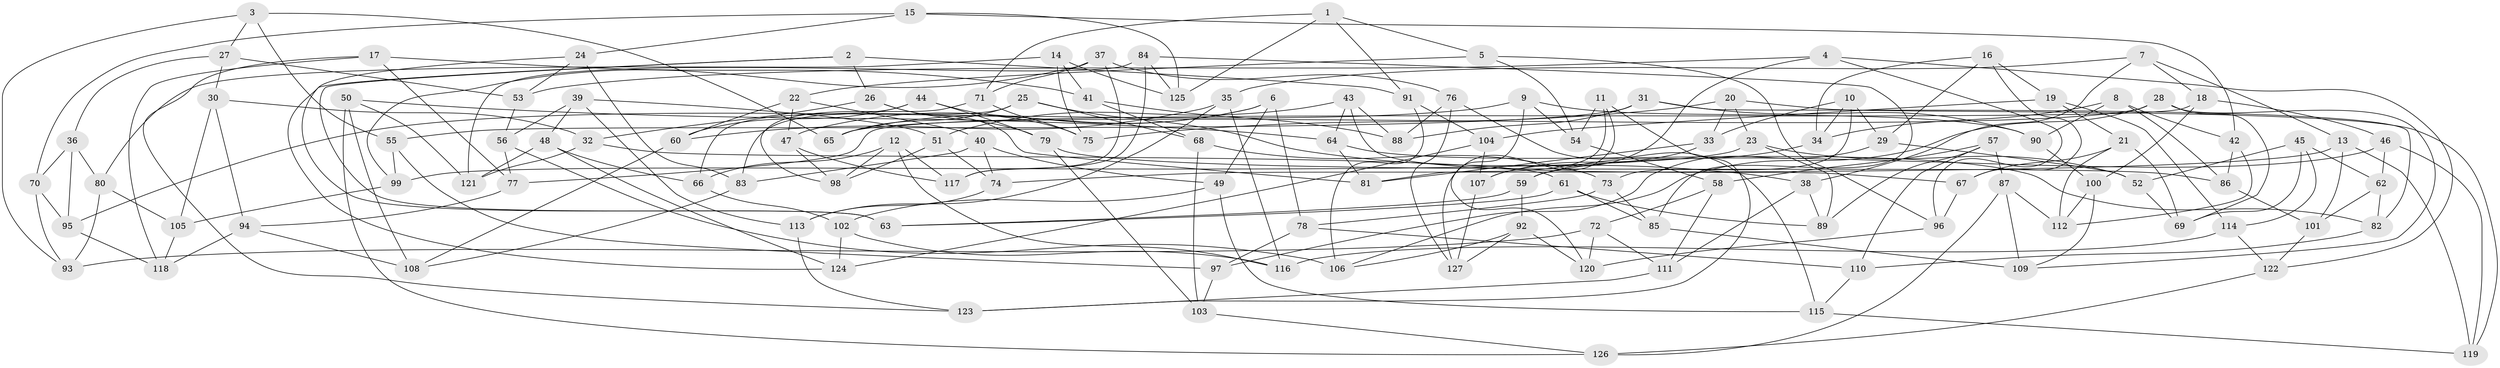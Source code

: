 // Generated by graph-tools (version 1.1) at 2025/57/03/09/25 04:57:38]
// undirected, 127 vertices, 254 edges
graph export_dot {
graph [start="1"]
  node [color=gray90,style=filled];
  1;
  2;
  3;
  4;
  5;
  6;
  7;
  8;
  9;
  10;
  11;
  12;
  13;
  14;
  15;
  16;
  17;
  18;
  19;
  20;
  21;
  22;
  23;
  24;
  25;
  26;
  27;
  28;
  29;
  30;
  31;
  32;
  33;
  34;
  35;
  36;
  37;
  38;
  39;
  40;
  41;
  42;
  43;
  44;
  45;
  46;
  47;
  48;
  49;
  50;
  51;
  52;
  53;
  54;
  55;
  56;
  57;
  58;
  59;
  60;
  61;
  62;
  63;
  64;
  65;
  66;
  67;
  68;
  69;
  70;
  71;
  72;
  73;
  74;
  75;
  76;
  77;
  78;
  79;
  80;
  81;
  82;
  83;
  84;
  85;
  86;
  87;
  88;
  89;
  90;
  91;
  92;
  93;
  94;
  95;
  96;
  97;
  98;
  99;
  100;
  101;
  102;
  103;
  104;
  105;
  106;
  107;
  108;
  109;
  110;
  111;
  112;
  113;
  114;
  115;
  116;
  117;
  118;
  119;
  120;
  121;
  122;
  123;
  124;
  125;
  126;
  127;
  1 -- 5;
  1 -- 125;
  1 -- 91;
  1 -- 71;
  2 -- 91;
  2 -- 26;
  2 -- 63;
  2 -- 124;
  3 -- 55;
  3 -- 65;
  3 -- 27;
  3 -- 93;
  4 -- 107;
  4 -- 96;
  4 -- 122;
  4 -- 53;
  5 -- 96;
  5 -- 54;
  5 -- 22;
  6 -- 49;
  6 -- 47;
  6 -- 78;
  6 -- 65;
  7 -- 18;
  7 -- 13;
  7 -- 38;
  7 -- 35;
  8 -- 34;
  8 -- 86;
  8 -- 90;
  8 -- 42;
  9 -- 90;
  9 -- 120;
  9 -- 54;
  9 -- 95;
  10 -- 33;
  10 -- 73;
  10 -- 34;
  10 -- 29;
  11 -- 54;
  11 -- 127;
  11 -- 81;
  11 -- 123;
  12 -- 98;
  12 -- 117;
  12 -- 116;
  12 -- 66;
  13 -- 101;
  13 -- 74;
  13 -- 119;
  14 -- 75;
  14 -- 125;
  14 -- 41;
  14 -- 80;
  15 -- 42;
  15 -- 125;
  15 -- 24;
  15 -- 70;
  16 -- 34;
  16 -- 29;
  16 -- 19;
  16 -- 67;
  17 -- 123;
  17 -- 77;
  17 -- 41;
  17 -- 118;
  18 -- 46;
  18 -- 100;
  18 -- 77;
  19 -- 104;
  19 -- 114;
  19 -- 21;
  20 -- 119;
  20 -- 75;
  20 -- 33;
  20 -- 23;
  21 -- 69;
  21 -- 67;
  21 -- 112;
  22 -- 40;
  22 -- 60;
  22 -- 47;
  23 -- 89;
  23 -- 52;
  23 -- 99;
  24 -- 63;
  24 -- 53;
  24 -- 83;
  25 -- 68;
  25 -- 65;
  25 -- 38;
  25 -- 83;
  26 -- 79;
  26 -- 81;
  26 -- 32;
  27 -- 30;
  27 -- 53;
  27 -- 36;
  28 -- 109;
  28 -- 65;
  28 -- 106;
  28 -- 69;
  29 -- 97;
  29 -- 52;
  30 -- 105;
  30 -- 32;
  30 -- 94;
  31 -- 55;
  31 -- 88;
  31 -- 82;
  31 -- 90;
  32 -- 121;
  32 -- 61;
  33 -- 107;
  33 -- 81;
  34 -- 59;
  35 -- 116;
  35 -- 60;
  35 -- 113;
  36 -- 95;
  36 -- 80;
  36 -- 70;
  37 -- 99;
  37 -- 71;
  37 -- 117;
  37 -- 76;
  38 -- 89;
  38 -- 111;
  39 -- 51;
  39 -- 48;
  39 -- 113;
  39 -- 56;
  40 -- 49;
  40 -- 83;
  40 -- 74;
  41 -- 68;
  41 -- 88;
  42 -- 86;
  42 -- 112;
  43 -- 51;
  43 -- 67;
  43 -- 64;
  43 -- 88;
  44 -- 60;
  44 -- 79;
  44 -- 66;
  44 -- 75;
  45 -- 114;
  45 -- 69;
  45 -- 62;
  45 -- 52;
  46 -- 62;
  46 -- 119;
  46 -- 59;
  47 -- 117;
  47 -- 98;
  48 -- 66;
  48 -- 121;
  48 -- 124;
  49 -- 102;
  49 -- 115;
  50 -- 108;
  50 -- 126;
  50 -- 121;
  50 -- 64;
  51 -- 98;
  51 -- 74;
  52 -- 69;
  53 -- 56;
  54 -- 58;
  55 -- 99;
  55 -- 97;
  56 -- 77;
  56 -- 106;
  57 -- 87;
  57 -- 110;
  57 -- 89;
  57 -- 58;
  58 -- 111;
  58 -- 72;
  59 -- 63;
  59 -- 92;
  60 -- 108;
  61 -- 89;
  61 -- 85;
  61 -- 63;
  62 -- 101;
  62 -- 82;
  64 -- 82;
  64 -- 81;
  66 -- 102;
  67 -- 96;
  68 -- 103;
  68 -- 73;
  70 -- 93;
  70 -- 95;
  71 -- 75;
  71 -- 98;
  72 -- 120;
  72 -- 111;
  72 -- 93;
  73 -- 78;
  73 -- 85;
  74 -- 113;
  76 -- 115;
  76 -- 88;
  76 -- 127;
  77 -- 94;
  78 -- 97;
  78 -- 110;
  79 -- 86;
  79 -- 103;
  80 -- 105;
  80 -- 93;
  82 -- 110;
  83 -- 108;
  84 -- 121;
  84 -- 85;
  84 -- 125;
  84 -- 117;
  85 -- 109;
  86 -- 101;
  87 -- 109;
  87 -- 126;
  87 -- 112;
  90 -- 100;
  91 -- 106;
  91 -- 104;
  92 -- 120;
  92 -- 106;
  92 -- 127;
  94 -- 108;
  94 -- 118;
  95 -- 118;
  96 -- 120;
  97 -- 103;
  99 -- 105;
  100 -- 109;
  100 -- 112;
  101 -- 122;
  102 -- 116;
  102 -- 124;
  103 -- 126;
  104 -- 124;
  104 -- 107;
  105 -- 118;
  107 -- 127;
  110 -- 115;
  111 -- 123;
  113 -- 123;
  114 -- 122;
  114 -- 116;
  115 -- 119;
  122 -- 126;
}
